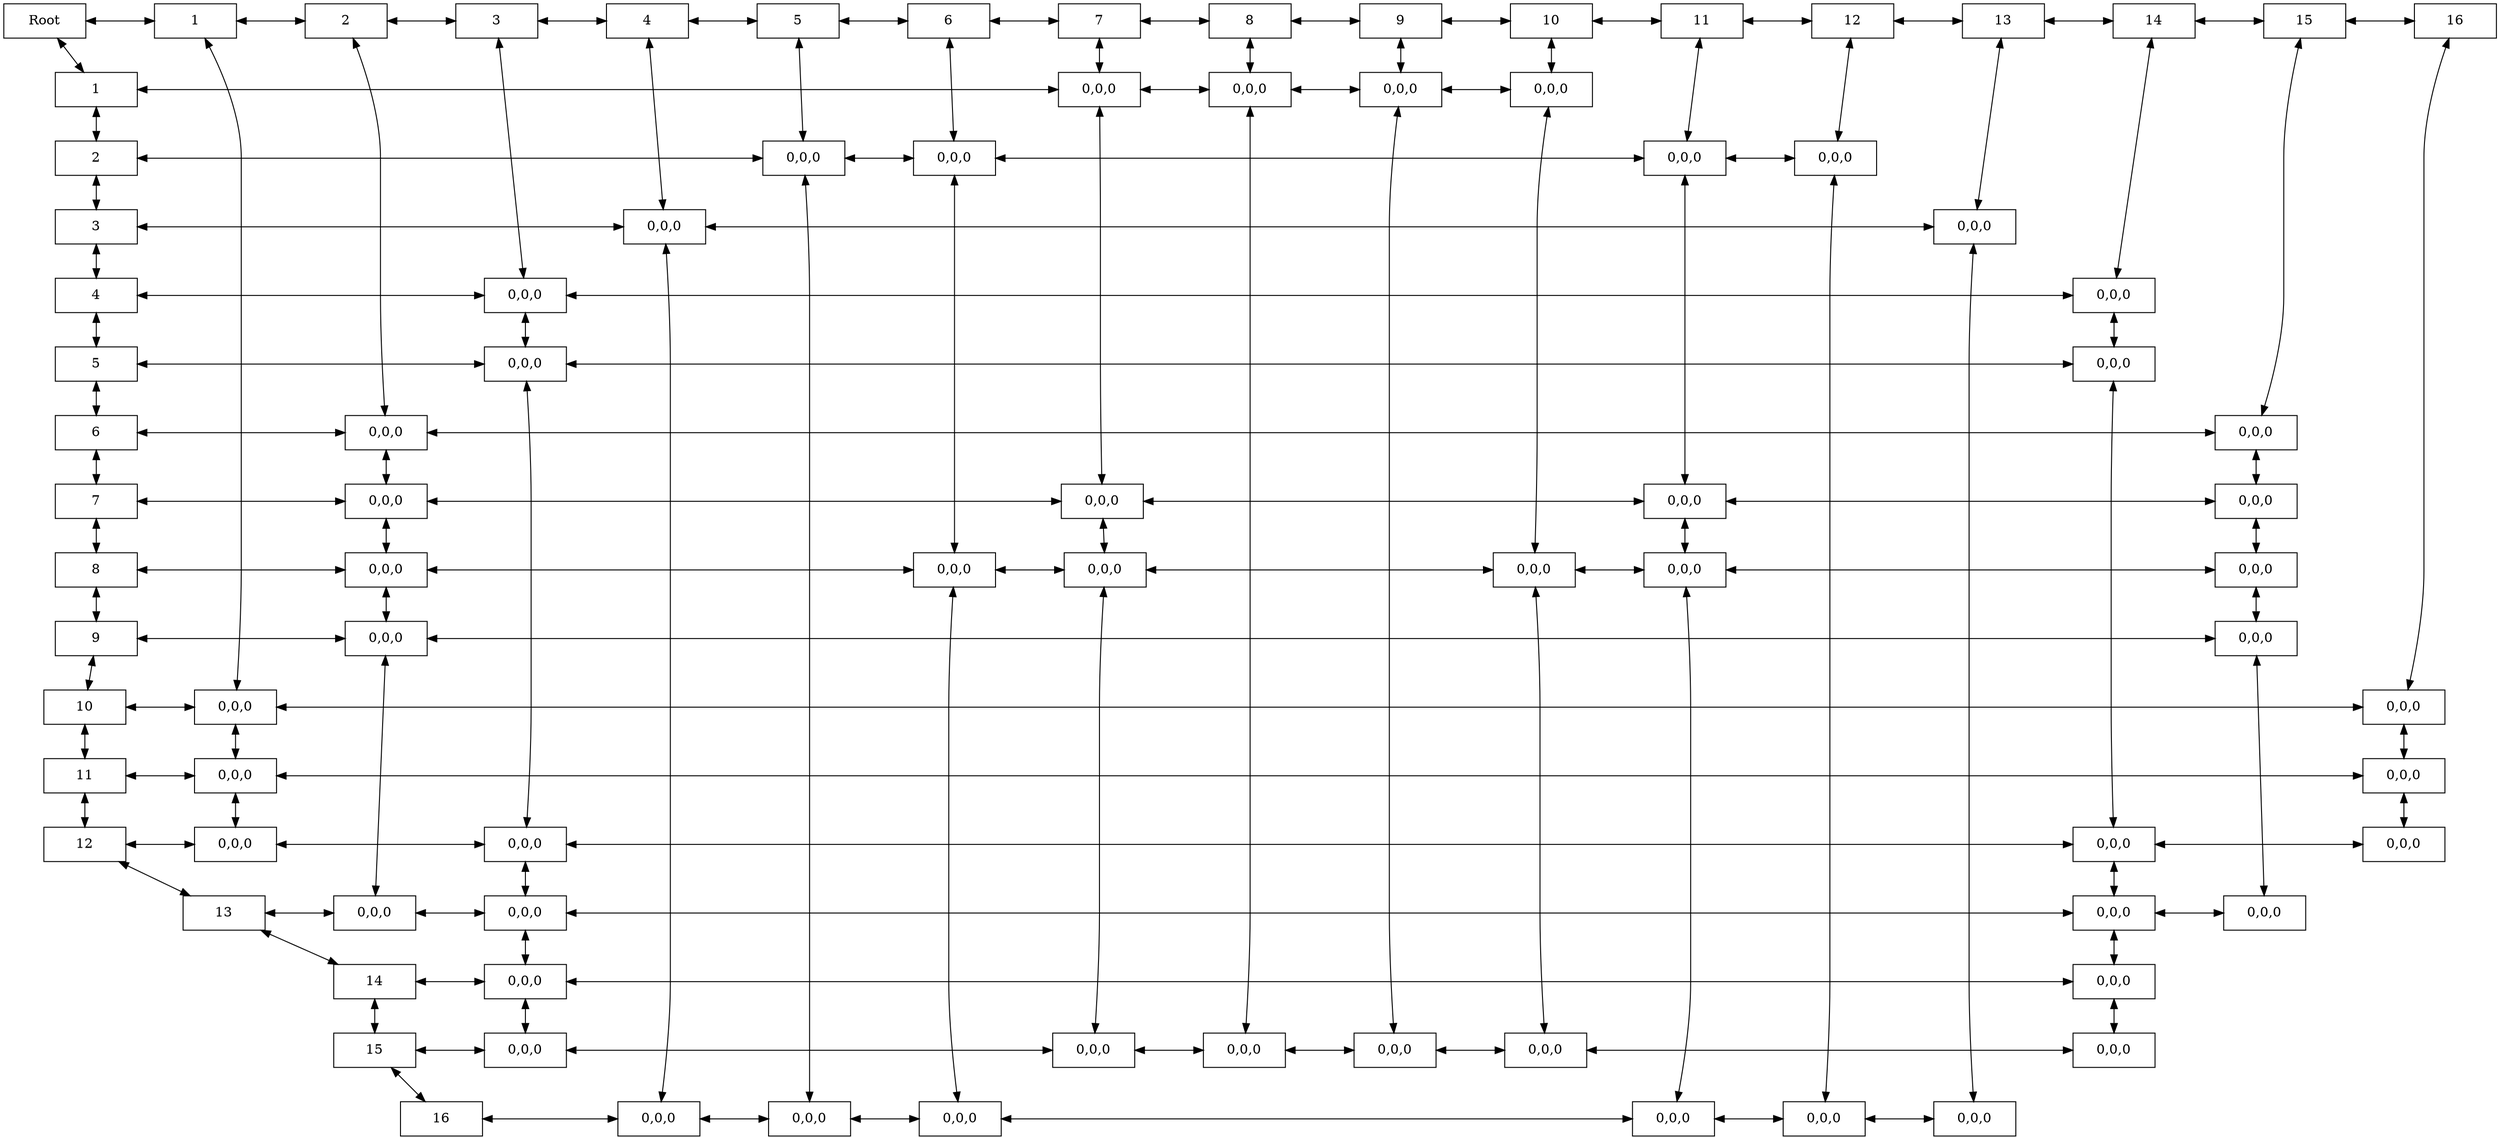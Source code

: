 digraph {
node [shape = rectangle, height=0.5, width=1.2];
graph [nodesep = 1];
rankdir=TB;
"-1--1"[label="Root"];
"-1-1"[label="1"];
"-1-2"[label="2"];
"-1-3"[label="3"];
"-1-4"[label="4"];
"-1-5"[label="5"];
"-1-6"[label="6"];
"-1-7"[label="7"];
"-1-8"[label="8"];
"-1-9"[label="9"];
"-1-10"[label="10"];
"-1-11"[label="11"];
"-1-12"[label="12"];
"-1-13"[label="13"];
"-1-14"[label="14"];
"-1-15"[label="15"];
"-1-16"[label="16"];
"1--1"[label="1"];
"1-10"[label="0,0,0"];
"1-11"[label="0,0,0"];
"1-12"[label="0,0,0"];
"2--1"[label="2"];
"2-6"[label="0,0,0"];
"2-7"[label="0,0,0"];
"2-8"[label="0,0,0"];
"2-9"[label="0,0,0"];
"2-13"[label="0,0,0"];
"3--1"[label="3"];
"3-4"[label="0,0,0"];
"3-5"[label="0,0,0"];
"3-12"[label="0,0,0"];
"3-13"[label="0,0,0"];
"3-14"[label="0,0,0"];
"3-15"[label="0,0,0"];
"4--1"[label="4"];
"4-3"[label="0,0,0"];
"4-16"[label="0,0,0"];
"5--1"[label="5"];
"5-2"[label="0,0,0"];
"5-16"[label="0,0,0"];
"6--1"[label="6"];
"6-2"[label="0,0,0"];
"6-8"[label="0,0,0"];
"6-16"[label="0,0,0"];
"7--1"[label="7"];
"7-1"[label="0,0,0"];
"7-7"[label="0,0,0"];
"7-8"[label="0,0,0"];
"7-15"[label="0,0,0"];
"8--1"[label="8"];
"8-1"[label="0,0,0"];
"8-15"[label="0,0,0"];
"9--1"[label="9"];
"9-1"[label="0,0,0"];
"9-15"[label="0,0,0"];
"10--1"[label="10"];
"10-1"[label="0,0,0"];
"10-8"[label="0,0,0"];
"10-15"[label="0,0,0"];
"11--1"[label="11"];
"11-2"[label="0,0,0"];
"11-7"[label="0,0,0"];
"11-8"[label="0,0,0"];
"11-16"[label="0,0,0"];
"12--1"[label="12"];
"12-2"[label="0,0,0"];
"12-16"[label="0,0,0"];
"13--1"[label="13"];
"13-3"[label="0,0,0"];
"13-16"[label="0,0,0"];
"14--1"[label="14"];
"14-4"[label="0,0,0"];
"14-5"[label="0,0,0"];
"14-12"[label="0,0,0"];
"14-13"[label="0,0,0"];
"14-14"[label="0,0,0"];
"14-15"[label="0,0,0"];
"15--1"[label="15"];
"15-6"[label="0,0,0"];
"15-7"[label="0,0,0"];
"15-8"[label="0,0,0"];
"15-9"[label="0,0,0"];
"15-13"[label="0,0,0"];
"16--1"[label="16"];
"16-10"[label="0,0,0"];
"16-11"[label="0,0,0"];
"16-12"[label="0,0,0"];
"-1--1"->"1--1"[dir=both];
"-1--1"->"-1-1"[dir=both];
"-1-1"->"7-1"[dir=both];
"-1-1"->"-1-2"[dir=both];
"-1-2"->"5-2"[dir=both];
"-1-2"->"-1-3"[dir=both];
"-1-3"->"4-3"[dir=both];
"-1-3"->"-1-4"[dir=both];
"-1-4"->"3-4"[dir=both];
"-1-4"->"-1-5"[dir=both];
"-1-5"->"3-5"[dir=both];
"-1-5"->"-1-6"[dir=both];
"-1-6"->"2-6"[dir=both];
"-1-6"->"-1-7"[dir=both];
"-1-7"->"2-7"[dir=both];
"-1-7"->"-1-8"[dir=both];
"-1-8"->"2-8"[dir=both];
"-1-8"->"-1-9"[dir=both];
"-1-9"->"2-9"[dir=both];
"-1-9"->"-1-10"[dir=both];
"-1-10"->"1-10"[dir=both];
"-1-10"->"-1-11"[dir=both];
"-1-11"->"1-11"[dir=both];
"-1-11"->"-1-12"[dir=both];
"-1-12"->"1-12"[dir=both];
"-1-12"->"-1-13"[dir=both];
"-1-13"->"2-13"[dir=both];
"-1-13"->"-1-14"[dir=both];
"-1-14"->"3-14"[dir=both];
"-1-14"->"-1-15"[dir=both];
"-1-15"->"3-15"[dir=both];
"-1-15"->"-1-16"[dir=both];
"-1-16"->"4-16"[dir=both];
"1--1"->"2--1"[dir=both];
"1--1"->"1-10"[dir=both];
"1-10"->"16-10"[dir=both];
"1-10"->"1-11"[dir=both];
"1-11"->"16-11"[dir=both];
"1-11"->"1-12"[dir=both];
"1-12"->"3-12"[dir=both];
"2--1"->"3--1"[dir=both];
"2--1"->"2-6"[dir=both];
"2-6"->"15-6"[dir=both];
"2-6"->"2-7"[dir=both];
"2-7"->"7-7"[dir=both];
"2-7"->"2-8"[dir=both];
"2-8"->"6-8"[dir=both];
"2-8"->"2-9"[dir=both];
"2-9"->"15-9"[dir=both];
"2-9"->"2-13"[dir=both];
"2-13"->"3-13"[dir=both];
"3--1"->"4--1"[dir=both];
"3--1"->"3-4"[dir=both];
"3-4"->"14-4"[dir=both];
"3-4"->"3-5"[dir=both];
"3-5"->"14-5"[dir=both];
"3-5"->"3-12"[dir=both];
"3-12"->"14-12"[dir=both];
"3-12"->"3-13"[dir=both];
"3-13"->"14-13"[dir=both];
"3-13"->"3-14"[dir=both];
"3-14"->"14-14"[dir=both];
"3-14"->"3-15"[dir=both];
"3-15"->"7-15"[dir=both];
"4--1"->"5--1"[dir=both];
"4--1"->"4-3"[dir=both];
"4-3"->"13-3"[dir=both];
"4-3"->"4-16"[dir=both];
"4-16"->"5-16"[dir=both];
"5--1"->"6--1"[dir=both];
"5--1"->"5-2"[dir=both];
"5-2"->"6-2"[dir=both];
"5-2"->"5-16"[dir=both];
"5-16"->"6-16"[dir=both];
"6--1"->"7--1"[dir=both];
"6--1"->"6-2"[dir=both];
"6-2"->"11-2"[dir=both];
"6-2"->"6-8"[dir=both];
"6-8"->"7-8"[dir=both];
"6-8"->"6-16"[dir=both];
"6-16"->"11-16"[dir=both];
"7--1"->"8--1"[dir=both];
"7--1"->"7-1"[dir=both];
"7-1"->"8-1"[dir=both];
"7-1"->"7-7"[dir=both];
"7-7"->"11-7"[dir=both];
"7-7"->"7-8"[dir=both];
"7-8"->"10-8"[dir=both];
"7-8"->"7-15"[dir=both];
"7-15"->"8-15"[dir=both];
"8--1"->"9--1"[dir=both];
"8--1"->"8-1"[dir=both];
"8-1"->"9-1"[dir=both];
"8-1"->"8-15"[dir=both];
"8-15"->"9-15"[dir=both];
"9--1"->"10--1"[dir=both];
"9--1"->"9-1"[dir=both];
"9-1"->"10-1"[dir=both];
"9-1"->"9-15"[dir=both];
"9-15"->"10-15"[dir=both];
"10--1"->"11--1"[dir=both];
"10--1"->"10-1"[dir=both];
"10-1"->"10-8"[dir=both];
"10-8"->"11-8"[dir=both];
"10-8"->"10-15"[dir=both];
"10-15"->"14-15"[dir=both];
"11--1"->"12--1"[dir=both];
"11--1"->"11-2"[dir=both];
"11-2"->"12-2"[dir=both];
"11-2"->"11-7"[dir=both];
"11-7"->"15-7"[dir=both];
"11-7"->"11-8"[dir=both];
"11-8"->"15-8"[dir=both];
"11-8"->"11-16"[dir=both];
"11-16"->"12-16"[dir=both];
"12--1"->"13--1"[dir=both];
"12--1"->"12-2"[dir=both];
"12-2"->"12-16"[dir=both];
"12-16"->"13-16"[dir=both];
"13--1"->"14--1"[dir=both];
"13--1"->"13-3"[dir=both];
"13-3"->"13-16"[dir=both];
"14--1"->"15--1"[dir=both];
"14--1"->"14-4"[dir=both];
"14-4"->"14-5"[dir=both];
"14-5"->"14-12"[dir=both];
"14-12"->"16-12"[dir=both];
"14-12"->"14-13"[dir=both];
"14-13"->"15-13"[dir=both];
"14-13"->"14-14"[dir=both];
"14-14"->"14-15"[dir=both];
"15--1"->"16--1"[dir=both];
"15--1"->"15-6"[dir=both];
"15-6"->"15-7"[dir=both];
"15-7"->"15-8"[dir=both];
"15-8"->"15-9"[dir=both];
"15-9"->"15-13"[dir=both];
"16--1"->"16-10"[dir=both];
"16-10"->"16-11"[dir=both];
"16-11"->"16-12"[dir=both];
{ rank=same; "-1--1" "1--1" "2--1" "3--1" "4--1" "5--1" "6--1" "7--1" "8--1" "9--1" "10--1" "11--1" "12--1" "13--1" "14--1" "15--1" "16--1" };
{ rank=same; "-1-1" "7-1" "8-1" "9-1" "10-1" };
{ rank=same; "-1-2" "5-2" "6-2" "11-2" "12-2" };
{ rank=same; "-1-3" "4-3" "13-3" };
{ rank=same; "-1-4" "3-4" "14-4" };
{ rank=same; "-1-5" "3-5" "14-5" };
{ rank=same; "-1-6" "2-6" "15-6" };
{ rank=same; "-1-7" "2-7" "7-7" "11-7" "15-7" };
{ rank=same; "-1-8" "2-8" "6-8" "7-8" "10-8" "11-8" "15-8" };
{ rank=same; "-1-9" "2-9" "15-9" };
{ rank=same; "-1-10" "1-10" "16-10" };
{ rank=same; "-1-11" "1-11" "16-11" };
{ rank=same; "-1-12" "1-12" "3-12" "14-12" "16-12" };
{ rank=same; "-1-13" "2-13" "3-13" "14-13" "15-13" };
{ rank=same; "-1-14" "3-14" "14-14" };
{ rank=same; "-1-15" "3-15" "7-15" "8-15" "9-15" "10-15" "14-15" };
{ rank=same; "-1-16" "4-16" "5-16" "6-16" "11-16" "12-16" "13-16" };
}